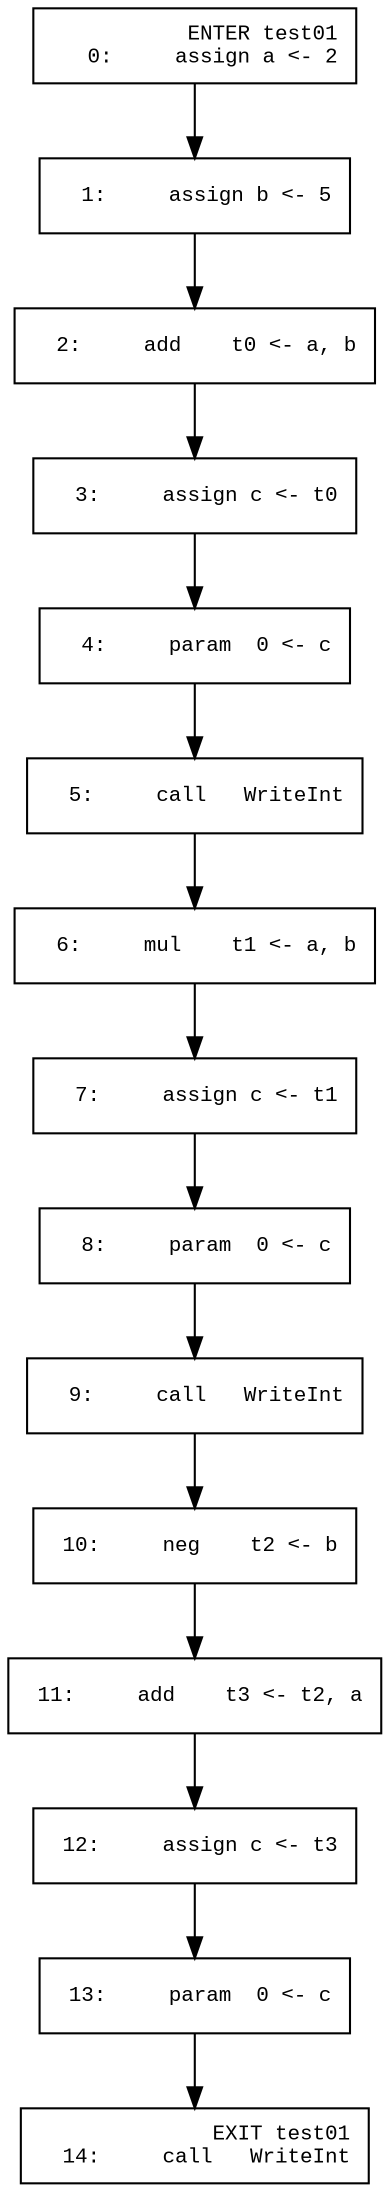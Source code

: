 digraph CfgInterProc {
  graph [fontname="Times New Roman",fontsize=10];
  node  [fontname="Courier New",fontsize=10];
  edge  [fontname="Times New Roman",fontsize=10];
// scope 'test01'
node0 [label=" ENTER test01\r   0:     assign a <- 2\l",shape=box];
node0 -> node1;
node1 [label="  1:     assign b <- 5\l",shape=box];
node1 -> node2;
node2 [label="  2:     add    t0 <- a, b\l",shape=box];
node2 -> node3;
node3 [label="  3:     assign c <- t0\l",shape=box];
node3 -> node4;
node4 [label="  4:     param  0 <- c\l",shape=box];
node4 -> node5;
node5 [label="  5:     call   WriteInt\l",shape=box];
node5 -> node6;
node6 [label="  6:     mul    t1 <- a, b\l",shape=box];
node6 -> node7;
node7 [label="  7:     assign c <- t1\l",shape=box];
node7 -> node8;
node8 [label="  8:     param  0 <- c\l",shape=box];
node8 -> node9;
node9 [label="  9:     call   WriteInt\l",shape=box];
node9 -> node10;
node10 [label=" 10:     neg    t2 <- b\l",shape=box];
node10 -> node11;
node11 [label=" 11:     add    t3 <- t2, a\l",shape=box];
node11 -> node12;
node12 [label=" 12:     assign c <- t3\l",shape=box];
node12 -> node13;
node13 [label=" 13:     param  0 <- c\l",shape=box];
node13 -> node14;
node14 [label=" EXIT test01\r  14:     call   WriteInt\l",shape=box];
}
